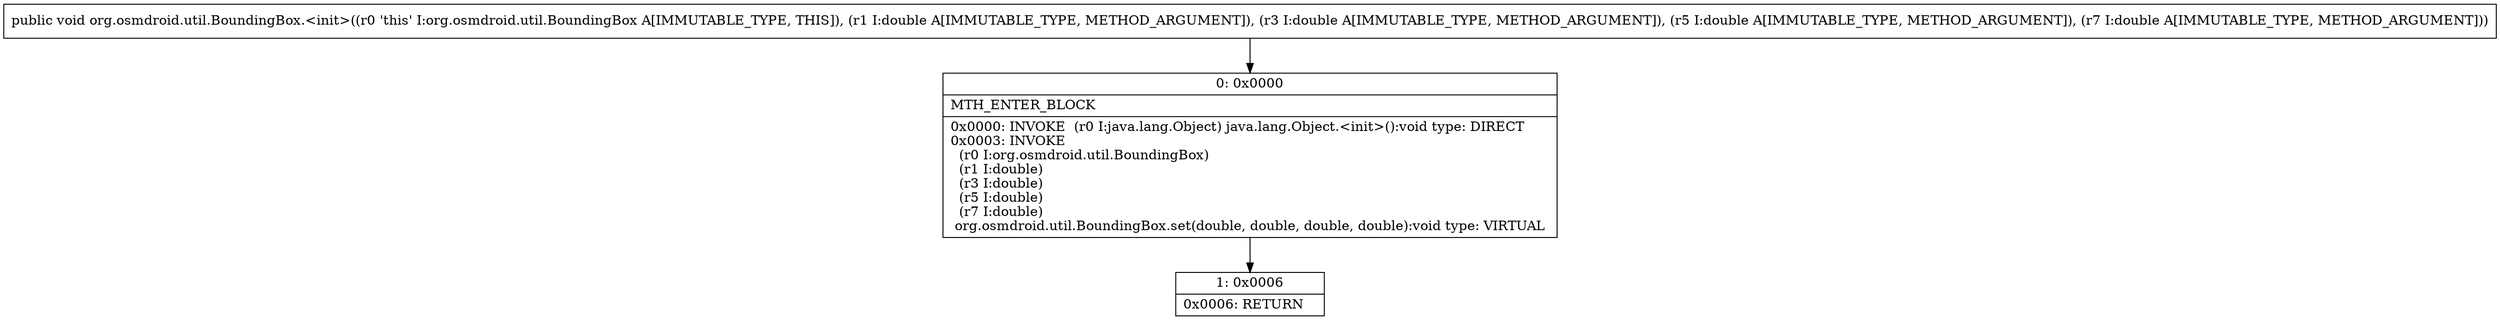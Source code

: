 digraph "CFG fororg.osmdroid.util.BoundingBox.\<init\>(DDDD)V" {
Node_0 [shape=record,label="{0\:\ 0x0000|MTH_ENTER_BLOCK\l|0x0000: INVOKE  (r0 I:java.lang.Object) java.lang.Object.\<init\>():void type: DIRECT \l0x0003: INVOKE  \l  (r0 I:org.osmdroid.util.BoundingBox)\l  (r1 I:double)\l  (r3 I:double)\l  (r5 I:double)\l  (r7 I:double)\l org.osmdroid.util.BoundingBox.set(double, double, double, double):void type: VIRTUAL \l}"];
Node_1 [shape=record,label="{1\:\ 0x0006|0x0006: RETURN   \l}"];
MethodNode[shape=record,label="{public void org.osmdroid.util.BoundingBox.\<init\>((r0 'this' I:org.osmdroid.util.BoundingBox A[IMMUTABLE_TYPE, THIS]), (r1 I:double A[IMMUTABLE_TYPE, METHOD_ARGUMENT]), (r3 I:double A[IMMUTABLE_TYPE, METHOD_ARGUMENT]), (r5 I:double A[IMMUTABLE_TYPE, METHOD_ARGUMENT]), (r7 I:double A[IMMUTABLE_TYPE, METHOD_ARGUMENT])) }"];
MethodNode -> Node_0;
Node_0 -> Node_1;
}

